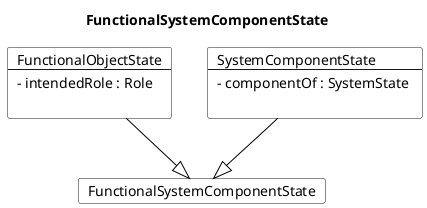 @startuml
Title FunctionalSystemComponentState 

Card FunctionalSystemComponentState #fff [
FunctionalSystemComponentState
]
Card FunctionalObjectState #fff [
FunctionalObjectState
----
- intendedRole : Role 

]
FunctionalObjectState --|> FunctionalSystemComponentState  #000 
Card SystemComponentState #fff [
SystemComponentState
----
- componentOf : SystemState 

]
SystemComponentState --|> FunctionalSystemComponentState  #000 
@enduml